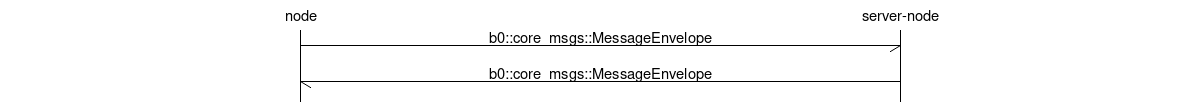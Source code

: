 msc {
    hscale = "2";

    n [ label="node" ], m [ label="server-node" ];

    n->m [ label="b0::core_msgs::MessageEnvelope" ];
    m->n [ label="b0::core_msgs::MessageEnvelope" ];
}
